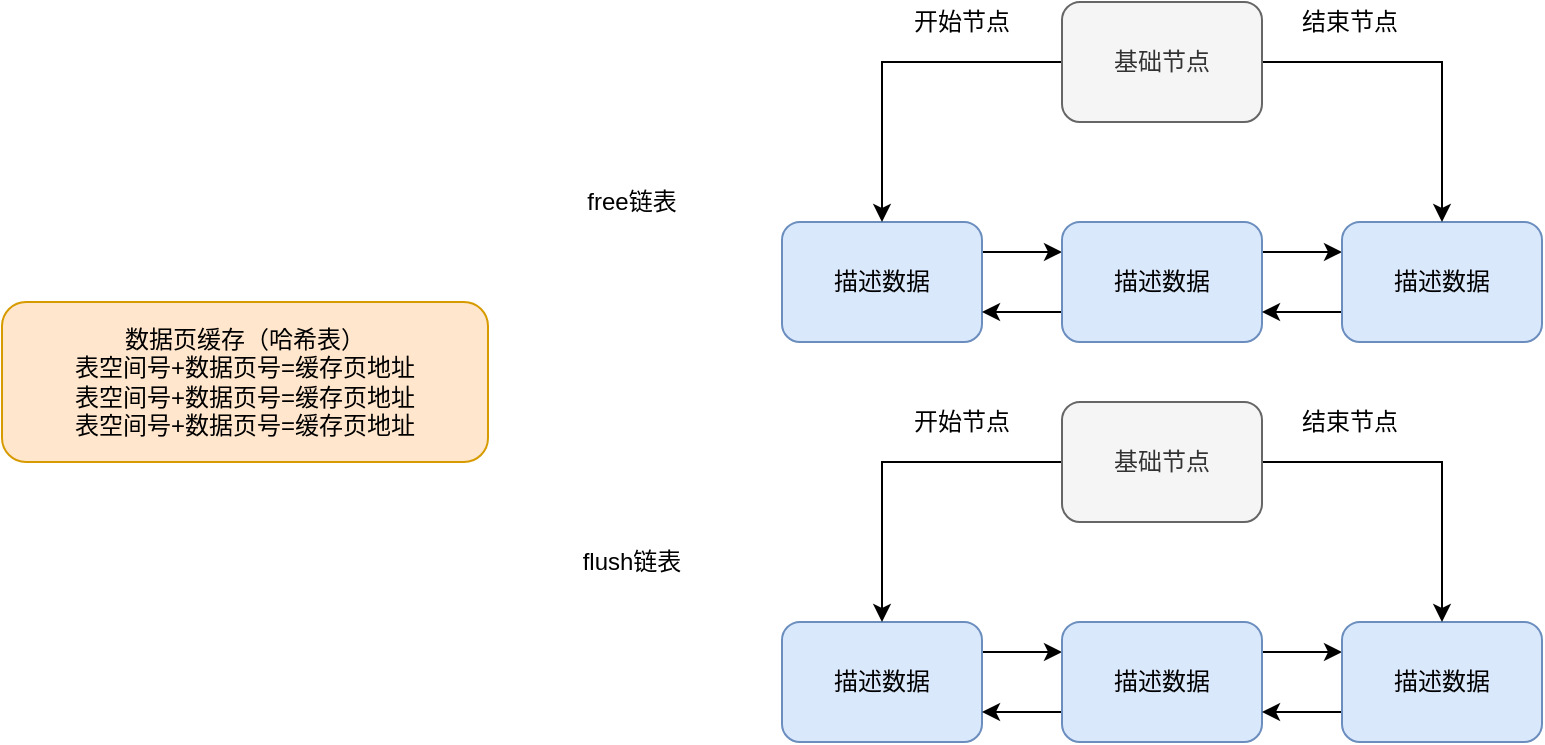 <mxfile version="14.7.6" type="github">
  <diagram id="uYfKUoXyZ9rEXTvJIFga" name="Page-1">
    <mxGraphModel dx="1773" dy="539" grid="1" gridSize="10" guides="1" tooltips="1" connect="1" arrows="1" fold="1" page="1" pageScale="1" pageWidth="827" pageHeight="1169" math="0" shadow="0">
      <root>
        <mxCell id="0" />
        <mxCell id="1" parent="0" />
        <mxCell id="MhhA_x5xzs-FYC7zyUvU-4" style="edgeStyle=orthogonalEdgeStyle;rounded=0;orthogonalLoop=1;jettySize=auto;html=1;exitX=1;exitY=0.25;exitDx=0;exitDy=0;entryX=0;entryY=0.25;entryDx=0;entryDy=0;" edge="1" parent="1" source="MhhA_x5xzs-FYC7zyUvU-1" target="MhhA_x5xzs-FYC7zyUvU-2">
          <mxGeometry relative="1" as="geometry" />
        </mxCell>
        <mxCell id="MhhA_x5xzs-FYC7zyUvU-1" value="描述数据" style="rounded=1;whiteSpace=wrap;html=1;fillColor=#dae8fc;strokeColor=#6c8ebf;" vertex="1" parent="1">
          <mxGeometry x="160" y="190" width="100" height="60" as="geometry" />
        </mxCell>
        <mxCell id="MhhA_x5xzs-FYC7zyUvU-5" style="edgeStyle=orthogonalEdgeStyle;rounded=0;orthogonalLoop=1;jettySize=auto;html=1;exitX=1;exitY=0.25;exitDx=0;exitDy=0;entryX=0;entryY=0.25;entryDx=0;entryDy=0;" edge="1" parent="1" source="MhhA_x5xzs-FYC7zyUvU-2" target="MhhA_x5xzs-FYC7zyUvU-3">
          <mxGeometry relative="1" as="geometry" />
        </mxCell>
        <mxCell id="MhhA_x5xzs-FYC7zyUvU-7" style="edgeStyle=orthogonalEdgeStyle;rounded=0;orthogonalLoop=1;jettySize=auto;html=1;exitX=0;exitY=0.75;exitDx=0;exitDy=0;entryX=1;entryY=0.75;entryDx=0;entryDy=0;" edge="1" parent="1" source="MhhA_x5xzs-FYC7zyUvU-2" target="MhhA_x5xzs-FYC7zyUvU-1">
          <mxGeometry relative="1" as="geometry" />
        </mxCell>
        <mxCell id="MhhA_x5xzs-FYC7zyUvU-2" value="描述数据" style="rounded=1;whiteSpace=wrap;html=1;fillColor=#dae8fc;strokeColor=#6c8ebf;" vertex="1" parent="1">
          <mxGeometry x="300" y="190" width="100" height="60" as="geometry" />
        </mxCell>
        <mxCell id="MhhA_x5xzs-FYC7zyUvU-6" style="edgeStyle=orthogonalEdgeStyle;rounded=0;orthogonalLoop=1;jettySize=auto;html=1;exitX=0;exitY=0.75;exitDx=0;exitDy=0;entryX=1;entryY=0.75;entryDx=0;entryDy=0;" edge="1" parent="1" source="MhhA_x5xzs-FYC7zyUvU-3" target="MhhA_x5xzs-FYC7zyUvU-2">
          <mxGeometry relative="1" as="geometry" />
        </mxCell>
        <mxCell id="MhhA_x5xzs-FYC7zyUvU-3" value="描述数据" style="rounded=1;whiteSpace=wrap;html=1;fillColor=#dae8fc;strokeColor=#6c8ebf;" vertex="1" parent="1">
          <mxGeometry x="440" y="190" width="100" height="60" as="geometry" />
        </mxCell>
        <mxCell id="MhhA_x5xzs-FYC7zyUvU-9" style="edgeStyle=orthogonalEdgeStyle;rounded=0;orthogonalLoop=1;jettySize=auto;html=1;exitX=0;exitY=0.5;exitDx=0;exitDy=0;entryX=0.5;entryY=0;entryDx=0;entryDy=0;" edge="1" parent="1" source="MhhA_x5xzs-FYC7zyUvU-8" target="MhhA_x5xzs-FYC7zyUvU-1">
          <mxGeometry relative="1" as="geometry" />
        </mxCell>
        <mxCell id="MhhA_x5xzs-FYC7zyUvU-10" style="edgeStyle=orthogonalEdgeStyle;rounded=0;orthogonalLoop=1;jettySize=auto;html=1;exitX=1;exitY=0.5;exitDx=0;exitDy=0;entryX=0.5;entryY=0;entryDx=0;entryDy=0;" edge="1" parent="1" source="MhhA_x5xzs-FYC7zyUvU-8" target="MhhA_x5xzs-FYC7zyUvU-3">
          <mxGeometry relative="1" as="geometry" />
        </mxCell>
        <mxCell id="MhhA_x5xzs-FYC7zyUvU-8" value="基础节点" style="rounded=1;whiteSpace=wrap;html=1;fillColor=#f5f5f5;strokeColor=#666666;fontColor=#333333;" vertex="1" parent="1">
          <mxGeometry x="300" y="80" width="100" height="60" as="geometry" />
        </mxCell>
        <mxCell id="MhhA_x5xzs-FYC7zyUvU-12" value="开始节点" style="text;html=1;strokeColor=none;fillColor=none;align=center;verticalAlign=middle;whiteSpace=wrap;rounded=0;" vertex="1" parent="1">
          <mxGeometry x="220" y="80" width="60" height="20" as="geometry" />
        </mxCell>
        <mxCell id="MhhA_x5xzs-FYC7zyUvU-13" value="结束节点" style="text;html=1;strokeColor=none;fillColor=none;align=center;verticalAlign=middle;whiteSpace=wrap;rounded=0;" vertex="1" parent="1">
          <mxGeometry x="414" y="80" width="60" height="20" as="geometry" />
        </mxCell>
        <mxCell id="MhhA_x5xzs-FYC7zyUvU-14" value="free链表" style="text;html=1;strokeColor=none;fillColor=none;align=center;verticalAlign=middle;whiteSpace=wrap;rounded=0;" vertex="1" parent="1">
          <mxGeometry x="50" y="170" width="70" height="20" as="geometry" />
        </mxCell>
        <mxCell id="MhhA_x5xzs-FYC7zyUvU-15" style="edgeStyle=orthogonalEdgeStyle;rounded=0;orthogonalLoop=1;jettySize=auto;html=1;exitX=1;exitY=0.25;exitDx=0;exitDy=0;entryX=0;entryY=0.25;entryDx=0;entryDy=0;" edge="1" parent="1" source="MhhA_x5xzs-FYC7zyUvU-16" target="MhhA_x5xzs-FYC7zyUvU-19">
          <mxGeometry relative="1" as="geometry" />
        </mxCell>
        <mxCell id="MhhA_x5xzs-FYC7zyUvU-16" value="描述数据" style="rounded=1;whiteSpace=wrap;html=1;fillColor=#dae8fc;strokeColor=#6c8ebf;" vertex="1" parent="1">
          <mxGeometry x="160" y="390" width="100" height="60" as="geometry" />
        </mxCell>
        <mxCell id="MhhA_x5xzs-FYC7zyUvU-17" style="edgeStyle=orthogonalEdgeStyle;rounded=0;orthogonalLoop=1;jettySize=auto;html=1;exitX=1;exitY=0.25;exitDx=0;exitDy=0;entryX=0;entryY=0.25;entryDx=0;entryDy=0;" edge="1" parent="1" source="MhhA_x5xzs-FYC7zyUvU-19" target="MhhA_x5xzs-FYC7zyUvU-21">
          <mxGeometry relative="1" as="geometry" />
        </mxCell>
        <mxCell id="MhhA_x5xzs-FYC7zyUvU-18" style="edgeStyle=orthogonalEdgeStyle;rounded=0;orthogonalLoop=1;jettySize=auto;html=1;exitX=0;exitY=0.75;exitDx=0;exitDy=0;entryX=1;entryY=0.75;entryDx=0;entryDy=0;" edge="1" parent="1" source="MhhA_x5xzs-FYC7zyUvU-19" target="MhhA_x5xzs-FYC7zyUvU-16">
          <mxGeometry relative="1" as="geometry" />
        </mxCell>
        <mxCell id="MhhA_x5xzs-FYC7zyUvU-19" value="描述数据" style="rounded=1;whiteSpace=wrap;html=1;fillColor=#dae8fc;strokeColor=#6c8ebf;" vertex="1" parent="1">
          <mxGeometry x="300" y="390" width="100" height="60" as="geometry" />
        </mxCell>
        <mxCell id="MhhA_x5xzs-FYC7zyUvU-20" style="edgeStyle=orthogonalEdgeStyle;rounded=0;orthogonalLoop=1;jettySize=auto;html=1;exitX=0;exitY=0.75;exitDx=0;exitDy=0;entryX=1;entryY=0.75;entryDx=0;entryDy=0;" edge="1" parent="1" source="MhhA_x5xzs-FYC7zyUvU-21" target="MhhA_x5xzs-FYC7zyUvU-19">
          <mxGeometry relative="1" as="geometry" />
        </mxCell>
        <mxCell id="MhhA_x5xzs-FYC7zyUvU-21" value="描述数据" style="rounded=1;whiteSpace=wrap;html=1;fillColor=#dae8fc;strokeColor=#6c8ebf;" vertex="1" parent="1">
          <mxGeometry x="440" y="390" width="100" height="60" as="geometry" />
        </mxCell>
        <mxCell id="MhhA_x5xzs-FYC7zyUvU-22" style="edgeStyle=orthogonalEdgeStyle;rounded=0;orthogonalLoop=1;jettySize=auto;html=1;exitX=0;exitY=0.5;exitDx=0;exitDy=0;entryX=0.5;entryY=0;entryDx=0;entryDy=0;" edge="1" parent="1" source="MhhA_x5xzs-FYC7zyUvU-24" target="MhhA_x5xzs-FYC7zyUvU-16">
          <mxGeometry relative="1" as="geometry" />
        </mxCell>
        <mxCell id="MhhA_x5xzs-FYC7zyUvU-23" style="edgeStyle=orthogonalEdgeStyle;rounded=0;orthogonalLoop=1;jettySize=auto;html=1;exitX=1;exitY=0.5;exitDx=0;exitDy=0;entryX=0.5;entryY=0;entryDx=0;entryDy=0;" edge="1" parent="1" source="MhhA_x5xzs-FYC7zyUvU-24" target="MhhA_x5xzs-FYC7zyUvU-21">
          <mxGeometry relative="1" as="geometry" />
        </mxCell>
        <mxCell id="MhhA_x5xzs-FYC7zyUvU-24" value="基础节点" style="rounded=1;whiteSpace=wrap;html=1;fillColor=#f5f5f5;strokeColor=#666666;fontColor=#333333;" vertex="1" parent="1">
          <mxGeometry x="300" y="280" width="100" height="60" as="geometry" />
        </mxCell>
        <mxCell id="MhhA_x5xzs-FYC7zyUvU-25" value="开始节点" style="text;html=1;strokeColor=none;fillColor=none;align=center;verticalAlign=middle;whiteSpace=wrap;rounded=0;" vertex="1" parent="1">
          <mxGeometry x="220" y="280" width="60" height="20" as="geometry" />
        </mxCell>
        <mxCell id="MhhA_x5xzs-FYC7zyUvU-26" value="结束节点" style="text;html=1;strokeColor=none;fillColor=none;align=center;verticalAlign=middle;whiteSpace=wrap;rounded=0;" vertex="1" parent="1">
          <mxGeometry x="414" y="280" width="60" height="20" as="geometry" />
        </mxCell>
        <mxCell id="MhhA_x5xzs-FYC7zyUvU-27" value="flush链表" style="text;html=1;strokeColor=none;fillColor=none;align=center;verticalAlign=middle;whiteSpace=wrap;rounded=0;" vertex="1" parent="1">
          <mxGeometry x="50" y="350" width="70" height="20" as="geometry" />
        </mxCell>
        <mxCell id="MhhA_x5xzs-FYC7zyUvU-29" value="数据页缓存（哈希表）&lt;br&gt;表空间号+数据页号=缓存页地址&lt;br&gt;表空间号+数据页号=缓存页地址&lt;br&gt;表空间号+数据页号=缓存页地址" style="rounded=1;whiteSpace=wrap;html=1;fillColor=#ffe6cc;strokeColor=#d79b00;" vertex="1" parent="1">
          <mxGeometry x="-230" y="230" width="243" height="80" as="geometry" />
        </mxCell>
      </root>
    </mxGraphModel>
  </diagram>
</mxfile>
